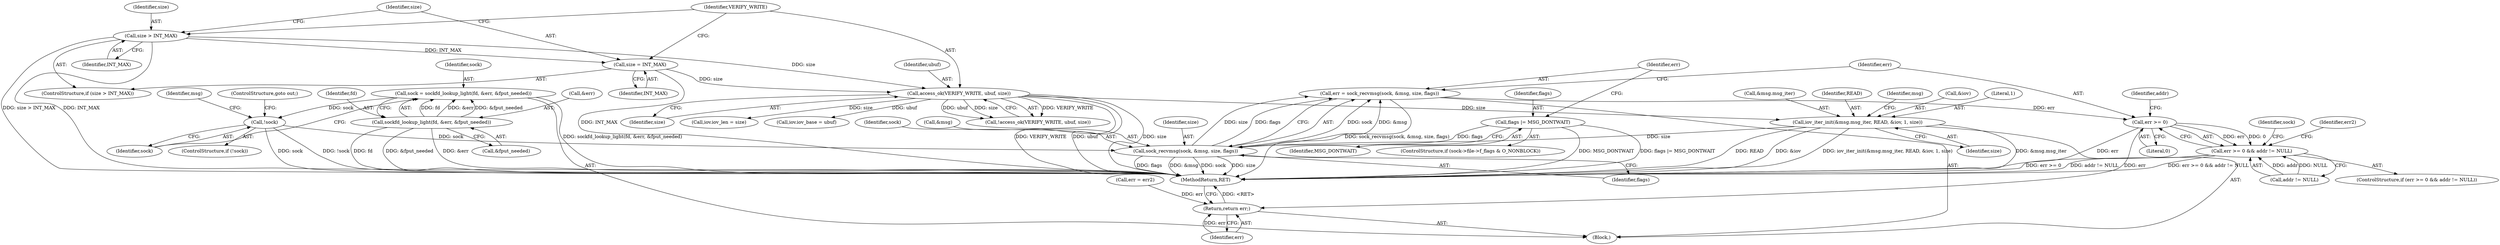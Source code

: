 digraph "0_linux_4de930efc23b92ddf88ce91c405ee645fe6e27ea_0@API" {
"1000210" [label="(Call,err = sock_recvmsg(sock, &msg, size, flags))"];
"1000212" [label="(Call,sock_recvmsg(sock, &msg, size, flags))"];
"1000150" [label="(Call,!sock)"];
"1000141" [label="(Call,sock = sockfd_lookup_light(fd, &err, &fput_needed))"];
"1000143" [label="(Call,sockfd_lookup_light(fd, &err, &fput_needed))"];
"1000173" [label="(Call,iov_iter_init(&msg.msg_iter, READ, &iov, 1, size))"];
"1000134" [label="(Call,access_ok(VERIFY_WRITE, ubuf, size))"];
"1000125" [label="(Call,size > INT_MAX)"];
"1000128" [label="(Call,size = INT_MAX)"];
"1000207" [label="(Call,flags |= MSG_DONTWAIT)"];
"1000220" [label="(Call,err >= 0)"];
"1000219" [label="(Call,err >= 0 && addr != NULL)"];
"1000250" [label="(Return,return err;)"];
"1000185" [label="(Identifier,msg)"];
"1000251" [label="(Identifier,err)"];
"1000217" [label="(Identifier,flags)"];
"1000135" [label="(Identifier,VERIFY_WRITE)"];
"1000246" [label="(Identifier,sock)"];
"1000224" [label="(Identifier,addr)"];
"1000219" [label="(Call,err >= 0 && addr != NULL)"];
"1000150" [label="(Call,!sock)"];
"1000129" [label="(Identifier,size)"];
"1000128" [label="(Call,size = INT_MAX)"];
"1000116" [label="(Block,)"];
"1000163" [label="(Call,iov.iov_len = size)"];
"1000142" [label="(Identifier,sock)"];
"1000127" [label="(Identifier,INT_MAX)"];
"1000250" [label="(Return,return err;)"];
"1000155" [label="(Identifier,msg)"];
"1000213" [label="(Identifier,sock)"];
"1000130" [label="(Identifier,INT_MAX)"];
"1000199" [label="(ControlStructure,if (sock->file->f_flags & O_NONBLOCK))"];
"1000179" [label="(Call,&iov)"];
"1000214" [label="(Call,&msg)"];
"1000211" [label="(Identifier,err)"];
"1000216" [label="(Identifier,size)"];
"1000136" [label="(Identifier,ubuf)"];
"1000209" [label="(Identifier,MSG_DONTWAIT)"];
"1000125" [label="(Call,size > INT_MAX)"];
"1000168" [label="(Call,iov.iov_base = ubuf)"];
"1000143" [label="(Call,sockfd_lookup_light(fd, &err, &fput_needed))"];
"1000181" [label="(Literal,1)"];
"1000134" [label="(Call,access_ok(VERIFY_WRITE, ubuf, size))"];
"1000174" [label="(Call,&msg.msg_iter)"];
"1000210" [label="(Call,err = sock_recvmsg(sock, &msg, size, flags))"];
"1000149" [label="(ControlStructure,if (!sock))"];
"1000133" [label="(Call,!access_ok(VERIFY_WRITE, ubuf, size))"];
"1000178" [label="(Identifier,READ)"];
"1000182" [label="(Identifier,size)"];
"1000222" [label="(Literal,0)"];
"1000141" [label="(Call,sock = sockfd_lookup_light(fd, &err, &fput_needed))"];
"1000173" [label="(Call,iov_iter_init(&msg.msg_iter, READ, &iov, 1, size))"];
"1000241" [label="(Call,err = err2)"];
"1000208" [label="(Identifier,flags)"];
"1000220" [label="(Call,err >= 0)"];
"1000151" [label="(Identifier,sock)"];
"1000147" [label="(Call,&fput_needed)"];
"1000145" [label="(Call,&err)"];
"1000126" [label="(Identifier,size)"];
"1000218" [label="(ControlStructure,if (err >= 0 && addr != NULL))"];
"1000223" [label="(Call,addr != NULL)"];
"1000212" [label="(Call,sock_recvmsg(sock, &msg, size, flags))"];
"1000152" [label="(ControlStructure,goto out;)"];
"1000221" [label="(Identifier,err)"];
"1000252" [label="(MethodReturn,RET)"];
"1000207" [label="(Call,flags |= MSG_DONTWAIT)"];
"1000228" [label="(Identifier,err2)"];
"1000144" [label="(Identifier,fd)"];
"1000137" [label="(Identifier,size)"];
"1000124" [label="(ControlStructure,if (size > INT_MAX))"];
"1000210" -> "1000116"  [label="AST: "];
"1000210" -> "1000212"  [label="CFG: "];
"1000211" -> "1000210"  [label="AST: "];
"1000212" -> "1000210"  [label="AST: "];
"1000221" -> "1000210"  [label="CFG: "];
"1000210" -> "1000252"  [label="DDG: sock_recvmsg(sock, &msg, size, flags)"];
"1000212" -> "1000210"  [label="DDG: sock"];
"1000212" -> "1000210"  [label="DDG: &msg"];
"1000212" -> "1000210"  [label="DDG: size"];
"1000212" -> "1000210"  [label="DDG: flags"];
"1000210" -> "1000220"  [label="DDG: err"];
"1000212" -> "1000217"  [label="CFG: "];
"1000213" -> "1000212"  [label="AST: "];
"1000214" -> "1000212"  [label="AST: "];
"1000216" -> "1000212"  [label="AST: "];
"1000217" -> "1000212"  [label="AST: "];
"1000212" -> "1000252"  [label="DDG: size"];
"1000212" -> "1000252"  [label="DDG: flags"];
"1000212" -> "1000252"  [label="DDG: &msg"];
"1000212" -> "1000252"  [label="DDG: sock"];
"1000150" -> "1000212"  [label="DDG: sock"];
"1000173" -> "1000212"  [label="DDG: size"];
"1000207" -> "1000212"  [label="DDG: flags"];
"1000150" -> "1000149"  [label="AST: "];
"1000150" -> "1000151"  [label="CFG: "];
"1000151" -> "1000150"  [label="AST: "];
"1000152" -> "1000150"  [label="CFG: "];
"1000155" -> "1000150"  [label="CFG: "];
"1000150" -> "1000252"  [label="DDG: sock"];
"1000150" -> "1000252"  [label="DDG: !sock"];
"1000141" -> "1000150"  [label="DDG: sock"];
"1000141" -> "1000116"  [label="AST: "];
"1000141" -> "1000143"  [label="CFG: "];
"1000142" -> "1000141"  [label="AST: "];
"1000143" -> "1000141"  [label="AST: "];
"1000151" -> "1000141"  [label="CFG: "];
"1000141" -> "1000252"  [label="DDG: sockfd_lookup_light(fd, &err, &fput_needed)"];
"1000143" -> "1000141"  [label="DDG: fd"];
"1000143" -> "1000141"  [label="DDG: &err"];
"1000143" -> "1000141"  [label="DDG: &fput_needed"];
"1000143" -> "1000147"  [label="CFG: "];
"1000144" -> "1000143"  [label="AST: "];
"1000145" -> "1000143"  [label="AST: "];
"1000147" -> "1000143"  [label="AST: "];
"1000143" -> "1000252"  [label="DDG: fd"];
"1000143" -> "1000252"  [label="DDG: &err"];
"1000143" -> "1000252"  [label="DDG: &fput_needed"];
"1000173" -> "1000116"  [label="AST: "];
"1000173" -> "1000182"  [label="CFG: "];
"1000174" -> "1000173"  [label="AST: "];
"1000178" -> "1000173"  [label="AST: "];
"1000179" -> "1000173"  [label="AST: "];
"1000181" -> "1000173"  [label="AST: "];
"1000182" -> "1000173"  [label="AST: "];
"1000185" -> "1000173"  [label="CFG: "];
"1000173" -> "1000252"  [label="DDG: READ"];
"1000173" -> "1000252"  [label="DDG: &iov"];
"1000173" -> "1000252"  [label="DDG: iov_iter_init(&msg.msg_iter, READ, &iov, 1, size)"];
"1000173" -> "1000252"  [label="DDG: &msg.msg_iter"];
"1000134" -> "1000173"  [label="DDG: size"];
"1000134" -> "1000133"  [label="AST: "];
"1000134" -> "1000137"  [label="CFG: "];
"1000135" -> "1000134"  [label="AST: "];
"1000136" -> "1000134"  [label="AST: "];
"1000137" -> "1000134"  [label="AST: "];
"1000133" -> "1000134"  [label="CFG: "];
"1000134" -> "1000252"  [label="DDG: VERIFY_WRITE"];
"1000134" -> "1000252"  [label="DDG: ubuf"];
"1000134" -> "1000252"  [label="DDG: size"];
"1000134" -> "1000133"  [label="DDG: VERIFY_WRITE"];
"1000134" -> "1000133"  [label="DDG: ubuf"];
"1000134" -> "1000133"  [label="DDG: size"];
"1000125" -> "1000134"  [label="DDG: size"];
"1000128" -> "1000134"  [label="DDG: size"];
"1000134" -> "1000163"  [label="DDG: size"];
"1000134" -> "1000168"  [label="DDG: ubuf"];
"1000125" -> "1000124"  [label="AST: "];
"1000125" -> "1000127"  [label="CFG: "];
"1000126" -> "1000125"  [label="AST: "];
"1000127" -> "1000125"  [label="AST: "];
"1000129" -> "1000125"  [label="CFG: "];
"1000135" -> "1000125"  [label="CFG: "];
"1000125" -> "1000252"  [label="DDG: size > INT_MAX"];
"1000125" -> "1000252"  [label="DDG: INT_MAX"];
"1000125" -> "1000128"  [label="DDG: INT_MAX"];
"1000128" -> "1000124"  [label="AST: "];
"1000128" -> "1000130"  [label="CFG: "];
"1000129" -> "1000128"  [label="AST: "];
"1000130" -> "1000128"  [label="AST: "];
"1000135" -> "1000128"  [label="CFG: "];
"1000128" -> "1000252"  [label="DDG: INT_MAX"];
"1000207" -> "1000199"  [label="AST: "];
"1000207" -> "1000209"  [label="CFG: "];
"1000208" -> "1000207"  [label="AST: "];
"1000209" -> "1000207"  [label="AST: "];
"1000211" -> "1000207"  [label="CFG: "];
"1000207" -> "1000252"  [label="DDG: MSG_DONTWAIT"];
"1000207" -> "1000252"  [label="DDG: flags |= MSG_DONTWAIT"];
"1000220" -> "1000219"  [label="AST: "];
"1000220" -> "1000222"  [label="CFG: "];
"1000221" -> "1000220"  [label="AST: "];
"1000222" -> "1000220"  [label="AST: "];
"1000224" -> "1000220"  [label="CFG: "];
"1000219" -> "1000220"  [label="CFG: "];
"1000220" -> "1000252"  [label="DDG: err"];
"1000220" -> "1000219"  [label="DDG: err"];
"1000220" -> "1000219"  [label="DDG: 0"];
"1000220" -> "1000250"  [label="DDG: err"];
"1000219" -> "1000218"  [label="AST: "];
"1000219" -> "1000223"  [label="CFG: "];
"1000223" -> "1000219"  [label="AST: "];
"1000228" -> "1000219"  [label="CFG: "];
"1000246" -> "1000219"  [label="CFG: "];
"1000219" -> "1000252"  [label="DDG: addr != NULL"];
"1000219" -> "1000252"  [label="DDG: err >= 0 && addr != NULL"];
"1000219" -> "1000252"  [label="DDG: err >= 0"];
"1000223" -> "1000219"  [label="DDG: addr"];
"1000223" -> "1000219"  [label="DDG: NULL"];
"1000250" -> "1000116"  [label="AST: "];
"1000250" -> "1000251"  [label="CFG: "];
"1000251" -> "1000250"  [label="AST: "];
"1000252" -> "1000250"  [label="CFG: "];
"1000250" -> "1000252"  [label="DDG: <RET>"];
"1000251" -> "1000250"  [label="DDG: err"];
"1000241" -> "1000250"  [label="DDG: err"];
}
